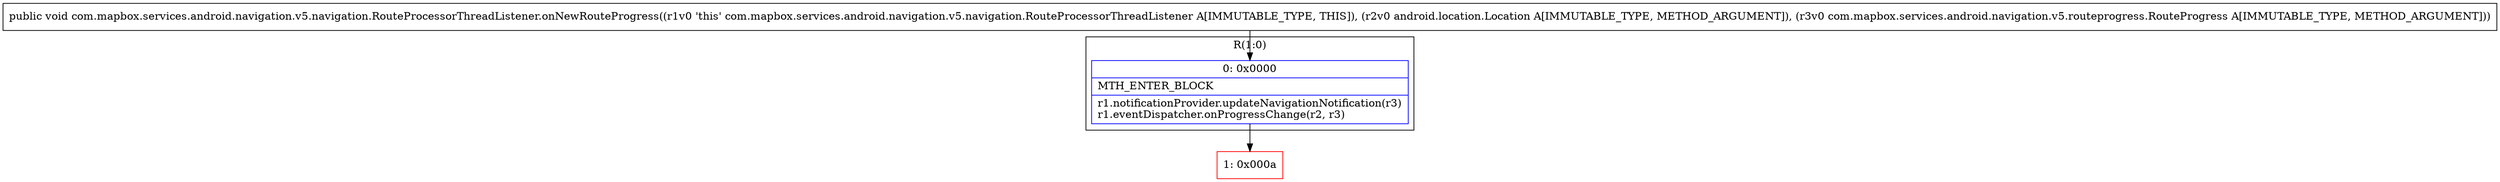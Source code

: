 digraph "CFG forcom.mapbox.services.android.navigation.v5.navigation.RouteProcessorThreadListener.onNewRouteProgress(Landroid\/location\/Location;Lcom\/mapbox\/services\/android\/navigation\/v5\/routeprogress\/RouteProgress;)V" {
subgraph cluster_Region_1959286260 {
label = "R(1:0)";
node [shape=record,color=blue];
Node_0 [shape=record,label="{0\:\ 0x0000|MTH_ENTER_BLOCK\l|r1.notificationProvider.updateNavigationNotification(r3)\lr1.eventDispatcher.onProgressChange(r2, r3)\l}"];
}
Node_1 [shape=record,color=red,label="{1\:\ 0x000a}"];
MethodNode[shape=record,label="{public void com.mapbox.services.android.navigation.v5.navigation.RouteProcessorThreadListener.onNewRouteProgress((r1v0 'this' com.mapbox.services.android.navigation.v5.navigation.RouteProcessorThreadListener A[IMMUTABLE_TYPE, THIS]), (r2v0 android.location.Location A[IMMUTABLE_TYPE, METHOD_ARGUMENT]), (r3v0 com.mapbox.services.android.navigation.v5.routeprogress.RouteProgress A[IMMUTABLE_TYPE, METHOD_ARGUMENT])) }"];
MethodNode -> Node_0;
Node_0 -> Node_1;
}

